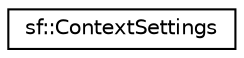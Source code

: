 digraph "Graphical Class Hierarchy"
{
  edge [fontname="Helvetica",fontsize="10",labelfontname="Helvetica",labelfontsize="10"];
  node [fontname="Helvetica",fontsize="10",shape=record];
  rankdir="LR";
  Node0 [label="sf::ContextSettings",height=0.2,width=0.4,color="black", fillcolor="white", style="filled",URL="$structsf_1_1_context_settings.html",tooltip="Structure defining the settings of the OpenGL context attached to a window. "];
}

